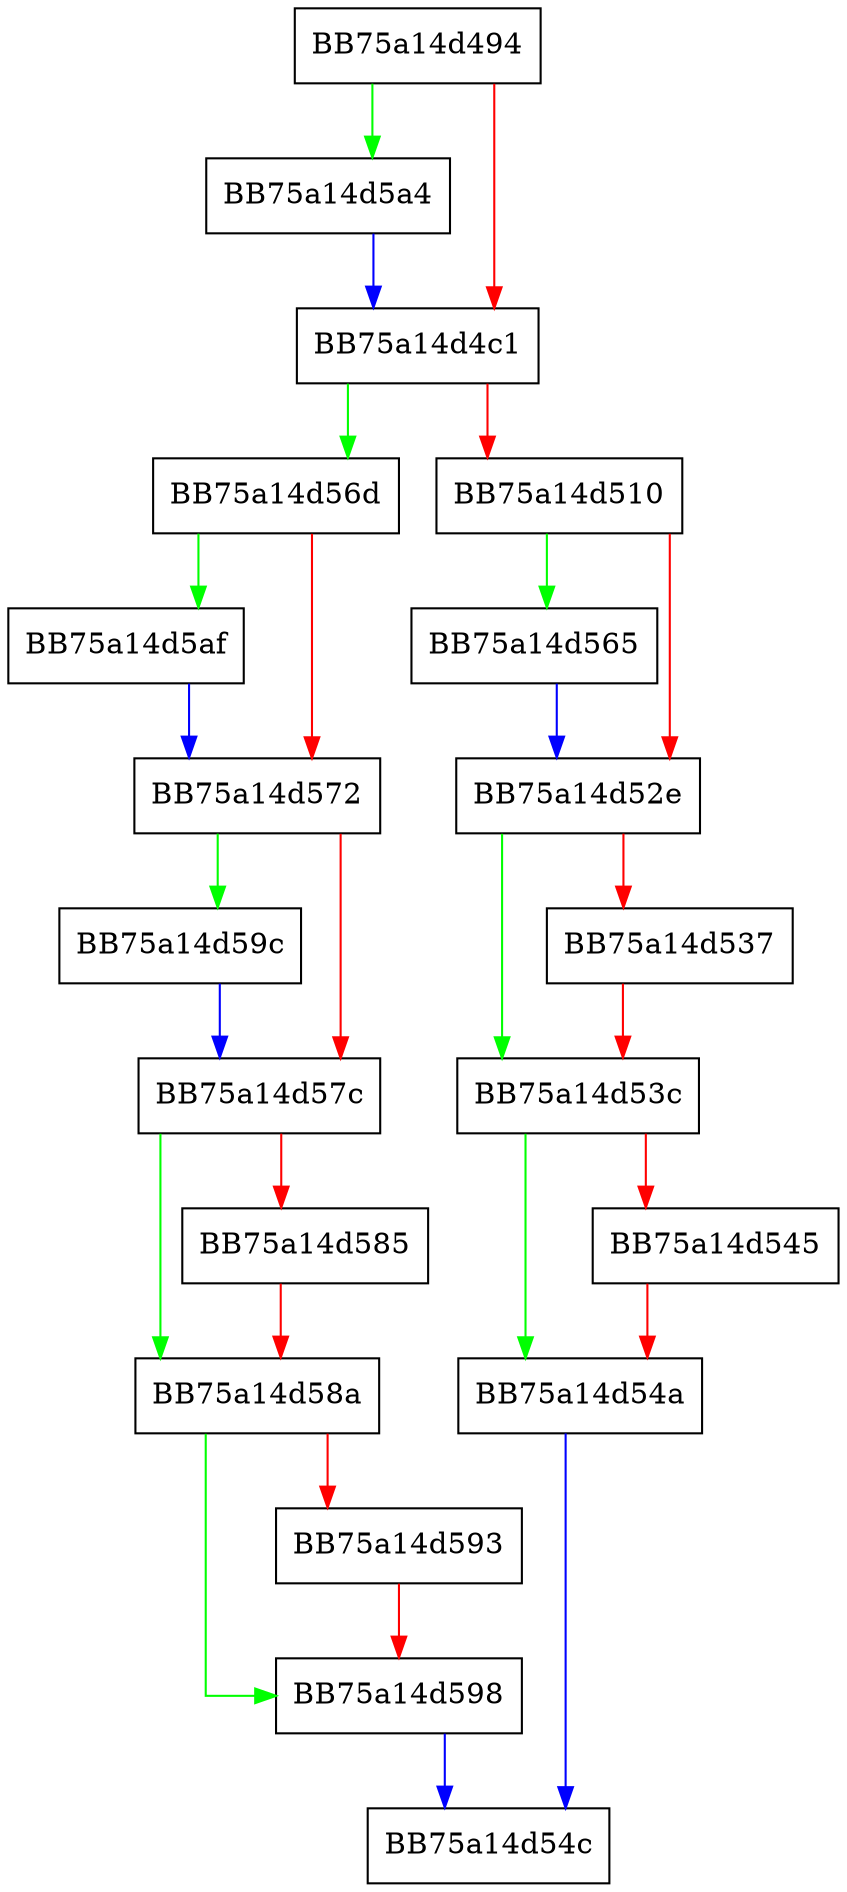 digraph LookupFile {
  node [shape="box"];
  graph [splines=ortho];
  BB75a14d494 -> BB75a14d5a4 [color="green"];
  BB75a14d494 -> BB75a14d4c1 [color="red"];
  BB75a14d4c1 -> BB75a14d56d [color="green"];
  BB75a14d4c1 -> BB75a14d510 [color="red"];
  BB75a14d510 -> BB75a14d565 [color="green"];
  BB75a14d510 -> BB75a14d52e [color="red"];
  BB75a14d52e -> BB75a14d53c [color="green"];
  BB75a14d52e -> BB75a14d537 [color="red"];
  BB75a14d537 -> BB75a14d53c [color="red"];
  BB75a14d53c -> BB75a14d54a [color="green"];
  BB75a14d53c -> BB75a14d545 [color="red"];
  BB75a14d545 -> BB75a14d54a [color="red"];
  BB75a14d54a -> BB75a14d54c [color="blue"];
  BB75a14d565 -> BB75a14d52e [color="blue"];
  BB75a14d56d -> BB75a14d5af [color="green"];
  BB75a14d56d -> BB75a14d572 [color="red"];
  BB75a14d572 -> BB75a14d59c [color="green"];
  BB75a14d572 -> BB75a14d57c [color="red"];
  BB75a14d57c -> BB75a14d58a [color="green"];
  BB75a14d57c -> BB75a14d585 [color="red"];
  BB75a14d585 -> BB75a14d58a [color="red"];
  BB75a14d58a -> BB75a14d598 [color="green"];
  BB75a14d58a -> BB75a14d593 [color="red"];
  BB75a14d593 -> BB75a14d598 [color="red"];
  BB75a14d598 -> BB75a14d54c [color="blue"];
  BB75a14d59c -> BB75a14d57c [color="blue"];
  BB75a14d5a4 -> BB75a14d4c1 [color="blue"];
  BB75a14d5af -> BB75a14d572 [color="blue"];
}